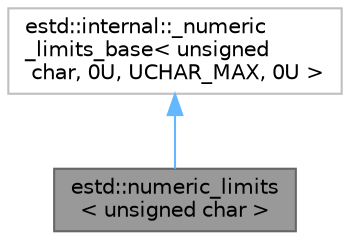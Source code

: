 digraph "estd::numeric_limits&lt; unsigned char &gt;"
{
 // LATEX_PDF_SIZE
  bgcolor="transparent";
  edge [fontname=Helvetica,fontsize=10,labelfontname=Helvetica,labelfontsize=10];
  node [fontname=Helvetica,fontsize=10,shape=box,height=0.2,width=0.4];
  Node1 [id="Node000001",label="estd::numeric_limits\l\< unsigned char \>",height=0.2,width=0.4,color="gray40", fillcolor="grey60", style="filled", fontcolor="black",tooltip=" "];
  Node2 -> Node1 [id="edge1_Node000001_Node000002",dir="back",color="steelblue1",style="solid",tooltip=" "];
  Node2 [id="Node000002",label="estd::internal::_numeric\l_limits_base\< unsigned\l char, 0U, UCHAR_MAX, 0U \>",height=0.2,width=0.4,color="grey75", fillcolor="white", style="filled",URL="$d2/d50/structestd_1_1internal_1_1__numeric__limits__base.html",tooltip=" "];
}
